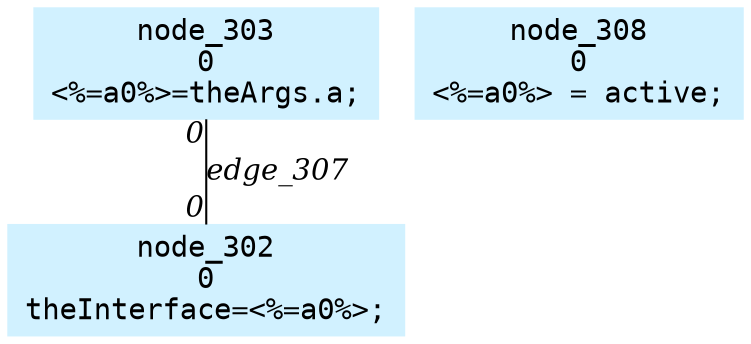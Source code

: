 digraph g{node_302 [shape=box, style=filled, color="#d1f1ff", fontname="Courier", label="node_302
0
theInterface=<%=a0%>;
" ]
node_303 [shape=box, style=filled, color="#d1f1ff", fontname="Courier", label="node_303
0
<%=a0%>=theArgs.a;
" ]
node_308 [shape=box, style=filled, color="#d1f1ff", fontname="Courier", label="node_308
0
<%=a0%> = active;
" ]
node_303 -> node_302 [dir=none, arrowHead=none, fontname="Times-Italic", label="edge_307",  headlabel="0", taillabel="0" ]
}
